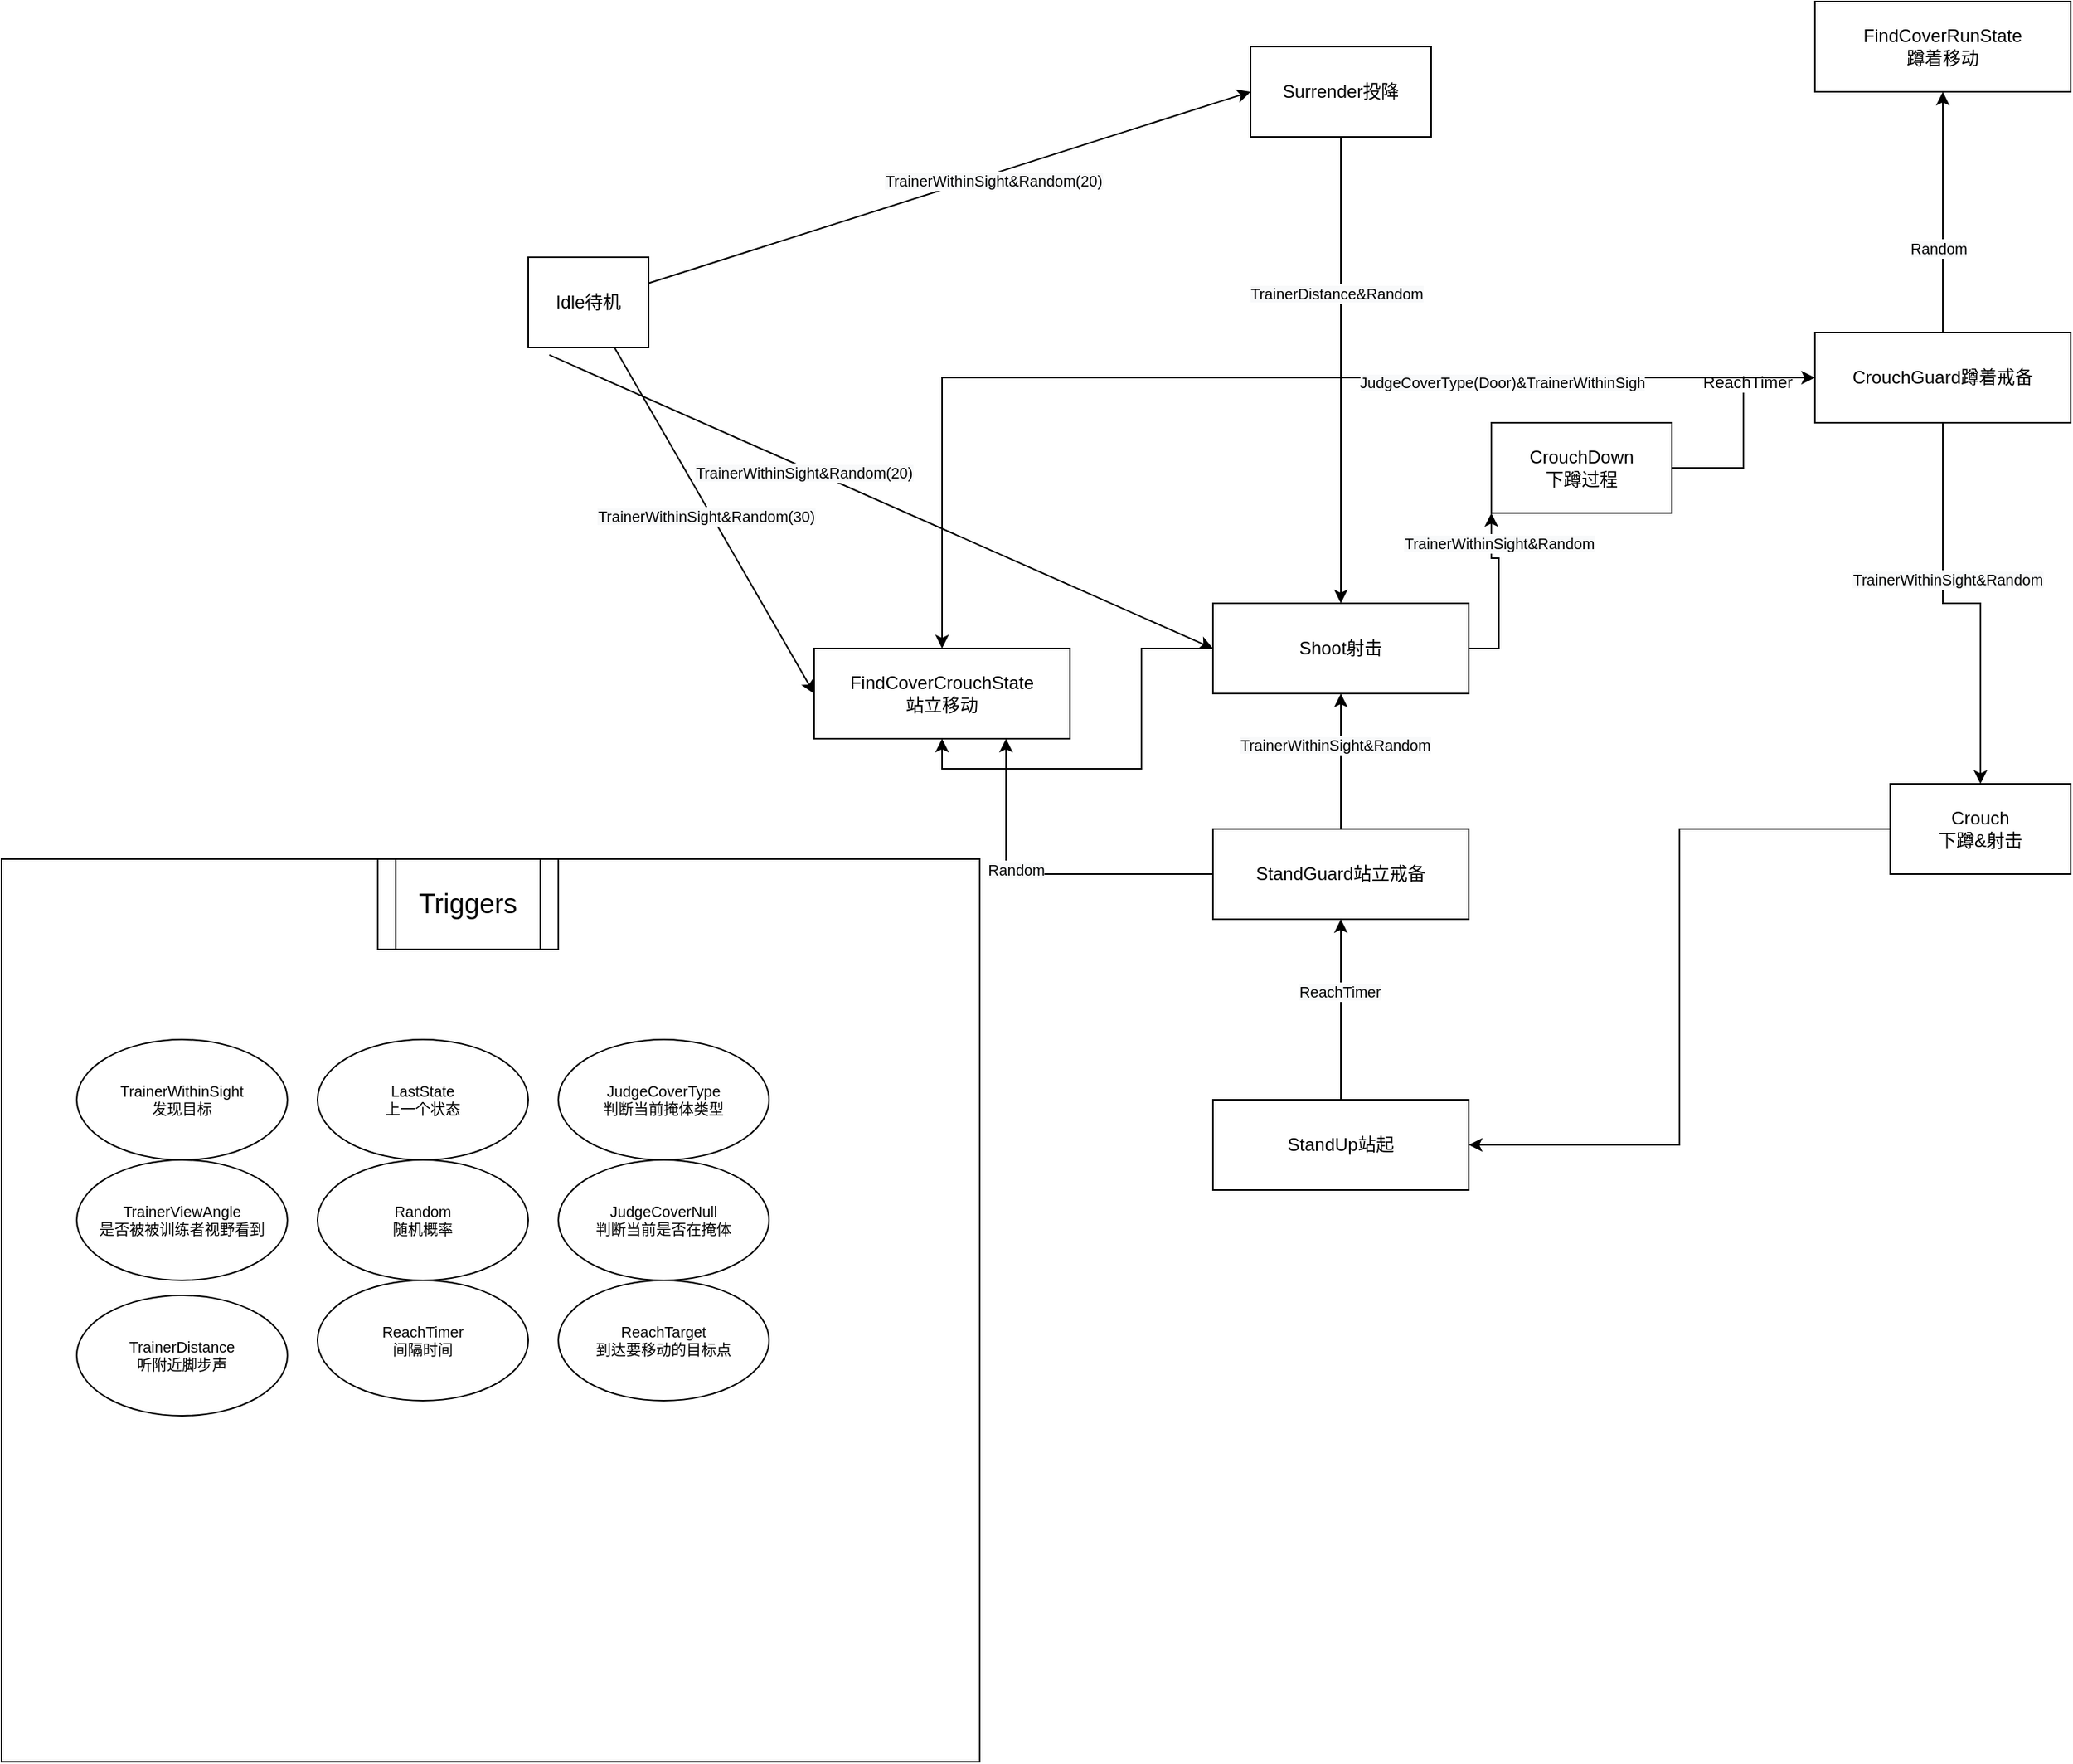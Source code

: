 <mxfile version="17.4.6" type="github">
  <diagram id="txYS68oM8L8IoYxhN3mP" name="第 1 页">
    <mxGraphModel dx="1422" dy="891" grid="1" gridSize="10" guides="1" tooltips="1" connect="1" arrows="1" fold="1" page="1" pageScale="1" pageWidth="5000" pageHeight="5000" math="0" shadow="0">
      <root>
        <mxCell id="0" />
        <mxCell id="1" parent="0" />
        <mxCell id="Dw9Zfhu1xi2oYvi9SeaP-52" style="edgeStyle=orthogonalEdgeStyle;rounded=0;orthogonalLoop=1;jettySize=auto;html=1;exitX=1;exitY=0.5;exitDx=0;exitDy=0;entryX=0;entryY=0.5;entryDx=0;entryDy=0;" edge="1" parent="1" source="KtS-W3OxPsB-stWvo-86-1" target="Dw9Zfhu1xi2oYvi9SeaP-51">
          <mxGeometry relative="1" as="geometry" />
        </mxCell>
        <mxCell id="Dw9Zfhu1xi2oYvi9SeaP-69" value="ReachTimer" style="edgeLabel;html=1;align=center;verticalAlign=middle;resizable=0;points=[];" vertex="1" connectable="0" parent="Dw9Zfhu1xi2oYvi9SeaP-52">
          <mxGeometry x="0.356" y="-2" relative="1" as="geometry">
            <mxPoint as="offset" />
          </mxGeometry>
        </mxCell>
        <mxCell id="KtS-W3OxPsB-stWvo-86-1" value="CrouchDown&lt;br&gt;下蹲过程" style="rounded=0;whiteSpace=wrap;html=1;" parent="1" vertex="1">
          <mxGeometry x="2160" y="370" width="120" height="60" as="geometry" />
        </mxCell>
        <mxCell id="KtS-W3OxPsB-stWvo-86-177" value="" style="group" parent="1" vertex="1" connectable="0">
          <mxGeometry x="1170" y="660" width="650" height="600" as="geometry" />
        </mxCell>
        <mxCell id="KtS-W3OxPsB-stWvo-86-2" value="" style="rounded=0;whiteSpace=wrap;html=1;" parent="KtS-W3OxPsB-stWvo-86-177" vertex="1">
          <mxGeometry width="650" height="600" as="geometry" />
        </mxCell>
        <mxCell id="KtS-W3OxPsB-stWvo-86-179" value="&lt;span style=&quot;font-size: 10px&quot;&gt;TrainerWithinSight&lt;/span&gt;&lt;br&gt;&lt;span style=&quot;font-size: 10px&quot;&gt;发现目标&lt;/span&gt;" style="ellipse;whiteSpace=wrap;html=1;fontSize=10;" parent="KtS-W3OxPsB-stWvo-86-177" vertex="1">
          <mxGeometry x="50" y="120" width="140" height="80" as="geometry" />
        </mxCell>
        <mxCell id="Dw9Zfhu1xi2oYvi9SeaP-1" value="&lt;span style=&quot;font-size: 10px&quot;&gt;TrainerViewAngle&lt;br&gt;是否被被训练者视野看到&lt;br&gt;&lt;/span&gt;" style="ellipse;whiteSpace=wrap;html=1;fontSize=10;" vertex="1" parent="KtS-W3OxPsB-stWvo-86-177">
          <mxGeometry x="50" y="200" width="140" height="80" as="geometry" />
        </mxCell>
        <mxCell id="Dw9Zfhu1xi2oYvi9SeaP-3" value="&lt;span style=&quot;font-size: 10px&quot;&gt;TrainerDistance&lt;/span&gt;&lt;br&gt;听附近脚步声" style="ellipse;whiteSpace=wrap;html=1;fontSize=10;" vertex="1" parent="KtS-W3OxPsB-stWvo-86-177">
          <mxGeometry x="50" y="290" width="140" height="80" as="geometry" />
        </mxCell>
        <mxCell id="Dw9Zfhu1xi2oYvi9SeaP-4" value="&lt;span style=&quot;font-size: 10px&quot;&gt;LastState&lt;br&gt;&lt;/span&gt;上一个状态" style="ellipse;whiteSpace=wrap;html=1;fontSize=10;" vertex="1" parent="KtS-W3OxPsB-stWvo-86-177">
          <mxGeometry x="210" y="120" width="140" height="80" as="geometry" />
        </mxCell>
        <mxCell id="Dw9Zfhu1xi2oYvi9SeaP-5" value="&lt;span style=&quot;font-size: 10px&quot;&gt;JudgeCoverType&lt;br&gt;判断当前掩体类型&lt;br&gt;&lt;/span&gt;" style="ellipse;whiteSpace=wrap;html=1;fontSize=10;" vertex="1" parent="KtS-W3OxPsB-stWvo-86-177">
          <mxGeometry x="370" y="120" width="140" height="80" as="geometry" />
        </mxCell>
        <mxCell id="Dw9Zfhu1xi2oYvi9SeaP-6" value="&lt;span style=&quot;font-size: 10px&quot;&gt;JudgeCoverNull&lt;br&gt;&lt;/span&gt;判断当前是否在掩体" style="ellipse;whiteSpace=wrap;html=1;fontSize=10;" vertex="1" parent="KtS-W3OxPsB-stWvo-86-177">
          <mxGeometry x="370" y="200" width="140" height="80" as="geometry" />
        </mxCell>
        <mxCell id="Dw9Zfhu1xi2oYvi9SeaP-7" value="&lt;span style=&quot;font-size: 10px&quot;&gt;Random&lt;br&gt;随机概率&lt;br&gt;&lt;/span&gt;" style="ellipse;whiteSpace=wrap;html=1;fontSize=10;" vertex="1" parent="KtS-W3OxPsB-stWvo-86-177">
          <mxGeometry x="210" y="200" width="140" height="80" as="geometry" />
        </mxCell>
        <mxCell id="Dw9Zfhu1xi2oYvi9SeaP-8" value="&lt;span style=&quot;font-size: 10px&quot;&gt;ReachTimer&lt;br&gt;&lt;/span&gt;间隔时间" style="ellipse;whiteSpace=wrap;html=1;fontSize=10;" vertex="1" parent="KtS-W3OxPsB-stWvo-86-177">
          <mxGeometry x="210" y="280" width="140" height="80" as="geometry" />
        </mxCell>
        <mxCell id="Dw9Zfhu1xi2oYvi9SeaP-9" value="&lt;span style=&quot;font-size: 10px&quot;&gt;ReachTarget&lt;br&gt;到达要移动的目标点&lt;br&gt;&lt;/span&gt;" style="ellipse;whiteSpace=wrap;html=1;fontSize=10;" vertex="1" parent="KtS-W3OxPsB-stWvo-86-177">
          <mxGeometry x="370" y="280" width="140" height="80" as="geometry" />
        </mxCell>
        <mxCell id="KtS-W3OxPsB-stWvo-86-176" value="Triggers" style="shape=process;whiteSpace=wrap;html=1;backgroundOutline=1;fontSize=18;" parent="KtS-W3OxPsB-stWvo-86-177" vertex="1">
          <mxGeometry x="250" width="120" height="60" as="geometry" />
        </mxCell>
        <mxCell id="Dw9Zfhu1xi2oYvi9SeaP-24" style="edgeStyle=none;rounded=0;orthogonalLoop=1;jettySize=auto;html=1;entryX=0;entryY=0.5;entryDx=0;entryDy=0;exitX=0.175;exitY=1.083;exitDx=0;exitDy=0;exitPerimeter=0;" edge="1" parent="1" source="Dw9Zfhu1xi2oYvi9SeaP-12" target="Dw9Zfhu1xi2oYvi9SeaP-17">
          <mxGeometry relative="1" as="geometry" />
        </mxCell>
        <mxCell id="Dw9Zfhu1xi2oYvi9SeaP-30" value="&lt;span style=&quot;font-size: 10px ; background-color: rgb(248 , 249 , 250)&quot;&gt;TrainerWithinSight&amp;amp;Random(20)&lt;/span&gt;" style="edgeLabel;html=1;align=center;verticalAlign=middle;resizable=0;points=[];" vertex="1" connectable="0" parent="Dw9Zfhu1xi2oYvi9SeaP-24">
          <mxGeometry x="-0.228" y="-3" relative="1" as="geometry">
            <mxPoint as="offset" />
          </mxGeometry>
        </mxCell>
        <mxCell id="Dw9Zfhu1xi2oYvi9SeaP-27" style="edgeStyle=none;rounded=0;orthogonalLoop=1;jettySize=auto;html=1;entryX=0;entryY=0.5;entryDx=0;entryDy=0;" edge="1" parent="1" source="Dw9Zfhu1xi2oYvi9SeaP-12" target="Dw9Zfhu1xi2oYvi9SeaP-15">
          <mxGeometry relative="1" as="geometry" />
        </mxCell>
        <mxCell id="Dw9Zfhu1xi2oYvi9SeaP-46" value="&lt;span style=&quot;font-size: 10px ; background-color: rgb(248 , 249 , 250)&quot;&gt;TrainerWithinSight&amp;amp;Random(20)&lt;/span&gt;" style="edgeLabel;html=1;align=center;verticalAlign=middle;resizable=0;points=[];" vertex="1" connectable="0" parent="Dw9Zfhu1xi2oYvi9SeaP-27">
          <mxGeometry x="0.137" y="-4" relative="1" as="geometry">
            <mxPoint as="offset" />
          </mxGeometry>
        </mxCell>
        <mxCell id="Dw9Zfhu1xi2oYvi9SeaP-12" value="Idle待机" style="rounded=0;whiteSpace=wrap;html=1;" vertex="1" parent="1">
          <mxGeometry x="1520" y="260" width="80" height="60" as="geometry" />
        </mxCell>
        <mxCell id="Dw9Zfhu1xi2oYvi9SeaP-13" value="FindCoverCrouchState&lt;br&gt;站立移动" style="rounded=0;whiteSpace=wrap;html=1;" vertex="1" parent="1">
          <mxGeometry x="1710" y="520" width="170" height="60" as="geometry" />
        </mxCell>
        <mxCell id="Dw9Zfhu1xi2oYvi9SeaP-14" value="FindCoverRunState&lt;br&gt;蹲着移动" style="rounded=0;whiteSpace=wrap;html=1;" vertex="1" parent="1">
          <mxGeometry x="2375" y="90" width="170" height="60" as="geometry" />
        </mxCell>
        <mxCell id="Dw9Zfhu1xi2oYvi9SeaP-56" style="edgeStyle=orthogonalEdgeStyle;rounded=0;orthogonalLoop=1;jettySize=auto;html=1;exitX=0.5;exitY=1;exitDx=0;exitDy=0;" edge="1" parent="1" source="Dw9Zfhu1xi2oYvi9SeaP-15" target="Dw9Zfhu1xi2oYvi9SeaP-17">
          <mxGeometry relative="1" as="geometry" />
        </mxCell>
        <mxCell id="Dw9Zfhu1xi2oYvi9SeaP-58" value="&lt;span style=&quot;font-size: 10px ; background-color: rgb(248 , 249 , 250)&quot;&gt;TrainerDistance&amp;amp;Random&lt;/span&gt;" style="edgeLabel;html=1;align=center;verticalAlign=middle;resizable=0;points=[];" vertex="1" connectable="0" parent="Dw9Zfhu1xi2oYvi9SeaP-56">
          <mxGeometry x="-0.33" y="-3" relative="1" as="geometry">
            <mxPoint as="offset" />
          </mxGeometry>
        </mxCell>
        <mxCell id="Dw9Zfhu1xi2oYvi9SeaP-15" value="Surrender投降" style="rounded=0;whiteSpace=wrap;html=1;" vertex="1" parent="1">
          <mxGeometry x="2000" y="120" width="120" height="60" as="geometry" />
        </mxCell>
        <mxCell id="Dw9Zfhu1xi2oYvi9SeaP-49" style="edgeStyle=orthogonalEdgeStyle;rounded=0;orthogonalLoop=1;jettySize=auto;html=1;entryX=0.5;entryY=1;entryDx=0;entryDy=0;" edge="1" parent="1" source="Dw9Zfhu1xi2oYvi9SeaP-17" target="Dw9Zfhu1xi2oYvi9SeaP-13">
          <mxGeometry relative="1" as="geometry" />
        </mxCell>
        <mxCell id="Dw9Zfhu1xi2oYvi9SeaP-50" style="edgeStyle=orthogonalEdgeStyle;rounded=0;orthogonalLoop=1;jettySize=auto;html=1;entryX=0;entryY=1;entryDx=0;entryDy=0;" edge="1" parent="1" source="Dw9Zfhu1xi2oYvi9SeaP-17" target="KtS-W3OxPsB-stWvo-86-1">
          <mxGeometry relative="1" as="geometry" />
        </mxCell>
        <mxCell id="Dw9Zfhu1xi2oYvi9SeaP-68" value="&lt;span style=&quot;font-size: 10px ; background-color: rgb(248 , 249 , 250)&quot;&gt;TrainerWithinSight&amp;amp;Random&lt;/span&gt;" style="edgeLabel;html=1;align=center;verticalAlign=middle;resizable=0;points=[];" vertex="1" connectable="0" parent="Dw9Zfhu1xi2oYvi9SeaP-50">
          <mxGeometry x="-0.078" y="-5" relative="1" as="geometry">
            <mxPoint x="-5" y="-37" as="offset" />
          </mxGeometry>
        </mxCell>
        <mxCell id="Dw9Zfhu1xi2oYvi9SeaP-17" value="Shoot射击" style="rounded=0;whiteSpace=wrap;html=1;" vertex="1" parent="1">
          <mxGeometry x="1975" y="490" width="170" height="60" as="geometry" />
        </mxCell>
        <mxCell id="Dw9Zfhu1xi2oYvi9SeaP-41" style="edgeStyle=orthogonalEdgeStyle;rounded=0;orthogonalLoop=1;jettySize=auto;html=1;entryX=1;entryY=0.5;entryDx=0;entryDy=0;" edge="1" parent="1" source="Dw9Zfhu1xi2oYvi9SeaP-18" target="Dw9Zfhu1xi2oYvi9SeaP-40">
          <mxGeometry relative="1" as="geometry" />
        </mxCell>
        <mxCell id="Dw9Zfhu1xi2oYvi9SeaP-18" value="Crouch&lt;br&gt;下蹲&amp;amp;射击" style="rounded=0;whiteSpace=wrap;html=1;" vertex="1" parent="1">
          <mxGeometry x="2425" y="610" width="120" height="60" as="geometry" />
        </mxCell>
        <mxCell id="Dw9Zfhu1xi2oYvi9SeaP-53" style="edgeStyle=orthogonalEdgeStyle;rounded=0;orthogonalLoop=1;jettySize=auto;html=1;entryX=0.5;entryY=1;entryDx=0;entryDy=0;" edge="1" parent="1" source="Dw9Zfhu1xi2oYvi9SeaP-40" target="Dw9Zfhu1xi2oYvi9SeaP-43">
          <mxGeometry relative="1" as="geometry" />
        </mxCell>
        <mxCell id="Dw9Zfhu1xi2oYvi9SeaP-59" value="&lt;span style=&quot;font-size: 10px ; background-color: rgb(248 , 249 , 250)&quot;&gt;ReachTimer&lt;/span&gt;" style="edgeLabel;html=1;align=center;verticalAlign=middle;resizable=0;points=[];" vertex="1" connectable="0" parent="Dw9Zfhu1xi2oYvi9SeaP-53">
          <mxGeometry x="0.2" y="1" relative="1" as="geometry">
            <mxPoint as="offset" />
          </mxGeometry>
        </mxCell>
        <mxCell id="Dw9Zfhu1xi2oYvi9SeaP-40" value="StandUp站起" style="rounded=0;whiteSpace=wrap;html=1;" vertex="1" parent="1">
          <mxGeometry x="1975" y="820" width="170" height="60" as="geometry" />
        </mxCell>
        <mxCell id="Dw9Zfhu1xi2oYvi9SeaP-54" style="edgeStyle=orthogonalEdgeStyle;rounded=0;orthogonalLoop=1;jettySize=auto;html=1;entryX=0.5;entryY=1;entryDx=0;entryDy=0;" edge="1" parent="1" source="Dw9Zfhu1xi2oYvi9SeaP-43" target="Dw9Zfhu1xi2oYvi9SeaP-17">
          <mxGeometry relative="1" as="geometry" />
        </mxCell>
        <mxCell id="Dw9Zfhu1xi2oYvi9SeaP-65" value="&lt;span style=&quot;font-size: 10px ; background-color: rgb(248 , 249 , 250)&quot;&gt;TrainerWithinSight&amp;amp;Random&lt;/span&gt;" style="edgeLabel;html=1;align=center;verticalAlign=middle;resizable=0;points=[];" vertex="1" connectable="0" parent="Dw9Zfhu1xi2oYvi9SeaP-54">
          <mxGeometry x="0.244" y="4" relative="1" as="geometry">
            <mxPoint as="offset" />
          </mxGeometry>
        </mxCell>
        <mxCell id="Dw9Zfhu1xi2oYvi9SeaP-63" style="edgeStyle=orthogonalEdgeStyle;rounded=0;orthogonalLoop=1;jettySize=auto;html=1;entryX=0.75;entryY=1;entryDx=0;entryDy=0;" edge="1" parent="1" source="Dw9Zfhu1xi2oYvi9SeaP-43" target="Dw9Zfhu1xi2oYvi9SeaP-13">
          <mxGeometry relative="1" as="geometry" />
        </mxCell>
        <mxCell id="Dw9Zfhu1xi2oYvi9SeaP-66" value="&lt;span style=&quot;font-size: 10px ; background-color: rgb(248 , 249 , 250)&quot;&gt;Random&lt;/span&gt;" style="edgeLabel;html=1;align=center;verticalAlign=middle;resizable=0;points=[];" vertex="1" connectable="0" parent="Dw9Zfhu1xi2oYvi9SeaP-63">
          <mxGeometry x="0.166" y="-4" relative="1" as="geometry">
            <mxPoint x="1" y="1" as="offset" />
          </mxGeometry>
        </mxCell>
        <mxCell id="Dw9Zfhu1xi2oYvi9SeaP-43" value="StandGuard站立戒备" style="rounded=0;whiteSpace=wrap;html=1;" vertex="1" parent="1">
          <mxGeometry x="1975" y="640" width="170" height="60" as="geometry" />
        </mxCell>
        <mxCell id="Dw9Zfhu1xi2oYvi9SeaP-44" value="" style="group" vertex="1" connectable="0" parent="1">
          <mxGeometry x="1790.003" y="470.002" as="geometry" />
        </mxCell>
        <mxCell id="Dw9Zfhu1xi2oYvi9SeaP-25" style="edgeStyle=none;rounded=0;orthogonalLoop=1;jettySize=auto;html=1;entryX=0;entryY=0.5;entryDx=0;entryDy=0;" edge="1" parent="Dw9Zfhu1xi2oYvi9SeaP-44" source="Dw9Zfhu1xi2oYvi9SeaP-12" target="Dw9Zfhu1xi2oYvi9SeaP-13">
          <mxGeometry relative="1" as="geometry" />
        </mxCell>
        <mxCell id="Dw9Zfhu1xi2oYvi9SeaP-45" value="&lt;span style=&quot;font-size: 10px ; background-color: rgb(248 , 249 , 250)&quot;&gt;TrainerWithinSight&amp;amp;Random(30)&lt;/span&gt;" style="edgeLabel;html=1;align=center;verticalAlign=middle;resizable=0;points=[];" vertex="1" connectable="0" parent="Dw9Zfhu1xi2oYvi9SeaP-25">
          <mxGeometry x="-0.043" y="-3" relative="1" as="geometry">
            <mxPoint as="offset" />
          </mxGeometry>
        </mxCell>
        <mxCell id="Dw9Zfhu1xi2oYvi9SeaP-55" style="edgeStyle=orthogonalEdgeStyle;rounded=0;orthogonalLoop=1;jettySize=auto;html=1;entryX=0.5;entryY=0;entryDx=0;entryDy=0;" edge="1" parent="1" source="Dw9Zfhu1xi2oYvi9SeaP-51" target="Dw9Zfhu1xi2oYvi9SeaP-18">
          <mxGeometry relative="1" as="geometry" />
        </mxCell>
        <mxCell id="Dw9Zfhu1xi2oYvi9SeaP-61" value="&lt;span style=&quot;font-size: 10px ; background-color: rgb(248 , 249 , 250)&quot;&gt;TrainerWithinSight&amp;amp;Random&lt;/span&gt;" style="edgeLabel;html=1;align=center;verticalAlign=middle;resizable=0;points=[];" vertex="1" connectable="0" parent="Dw9Zfhu1xi2oYvi9SeaP-55">
          <mxGeometry x="-0.214" y="2" relative="1" as="geometry">
            <mxPoint x="1" as="offset" />
          </mxGeometry>
        </mxCell>
        <mxCell id="Dw9Zfhu1xi2oYvi9SeaP-60" style="edgeStyle=orthogonalEdgeStyle;rounded=0;orthogonalLoop=1;jettySize=auto;html=1;entryX=0.5;entryY=1;entryDx=0;entryDy=0;" edge="1" parent="1" source="Dw9Zfhu1xi2oYvi9SeaP-51" target="Dw9Zfhu1xi2oYvi9SeaP-14">
          <mxGeometry relative="1" as="geometry">
            <Array as="points">
              <mxPoint x="2405" y="310" />
              <mxPoint x="2405" y="310" />
            </Array>
          </mxGeometry>
        </mxCell>
        <mxCell id="Dw9Zfhu1xi2oYvi9SeaP-62" value="&lt;span style=&quot;font-size: 10px ; background-color: rgb(248 , 249 , 250)&quot;&gt;Random&lt;/span&gt;" style="edgeLabel;html=1;align=center;verticalAlign=middle;resizable=0;points=[];" vertex="1" connectable="0" parent="Dw9Zfhu1xi2oYvi9SeaP-60">
          <mxGeometry x="-0.3" y="3" relative="1" as="geometry">
            <mxPoint as="offset" />
          </mxGeometry>
        </mxCell>
        <mxCell id="Dw9Zfhu1xi2oYvi9SeaP-71" style="edgeStyle=orthogonalEdgeStyle;rounded=0;orthogonalLoop=1;jettySize=auto;html=1;" edge="1" parent="1" source="Dw9Zfhu1xi2oYvi9SeaP-51" target="Dw9Zfhu1xi2oYvi9SeaP-13">
          <mxGeometry relative="1" as="geometry" />
        </mxCell>
        <mxCell id="Dw9Zfhu1xi2oYvi9SeaP-73" value="&lt;span style=&quot;font-size: 10px ; background-color: rgb(248 , 249 , 250)&quot;&gt;JudgeCoverType(Door)&amp;amp;&lt;/span&gt;&lt;span style=&quot;font-size: 10px ; background-color: rgb(248 , 249 , 250)&quot;&gt;TrainerWithinSigh&lt;/span&gt;" style="edgeLabel;html=1;align=center;verticalAlign=middle;resizable=0;points=[];" vertex="1" connectable="0" parent="Dw9Zfhu1xi2oYvi9SeaP-71">
          <mxGeometry x="-0.453" y="3" relative="1" as="geometry">
            <mxPoint as="offset" />
          </mxGeometry>
        </mxCell>
        <mxCell id="Dw9Zfhu1xi2oYvi9SeaP-51" value="CrouchGuard蹲着戒备" style="rounded=0;whiteSpace=wrap;html=1;" vertex="1" parent="1">
          <mxGeometry x="2375" y="310" width="170" height="60" as="geometry" />
        </mxCell>
      </root>
    </mxGraphModel>
  </diagram>
</mxfile>
